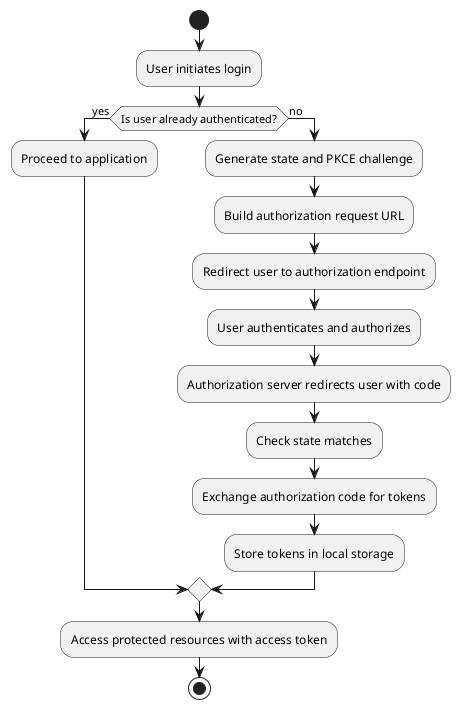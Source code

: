 @startuml
start
:User initiates login;

if (Is user already authenticated?) then (yes)
  :Proceed to application;
else (no)
  :Generate state and PKCE challenge;
  :Build authorization request URL;
  :Redirect user to authorization endpoint;
  :User authenticates and authorizes;
  :Authorization server redirects user with code;
  :Check state matches;
  :Exchange authorization code for tokens;
  :Store tokens in local storage;
endif

:Access protected resources with access token;
stop
@enduml
